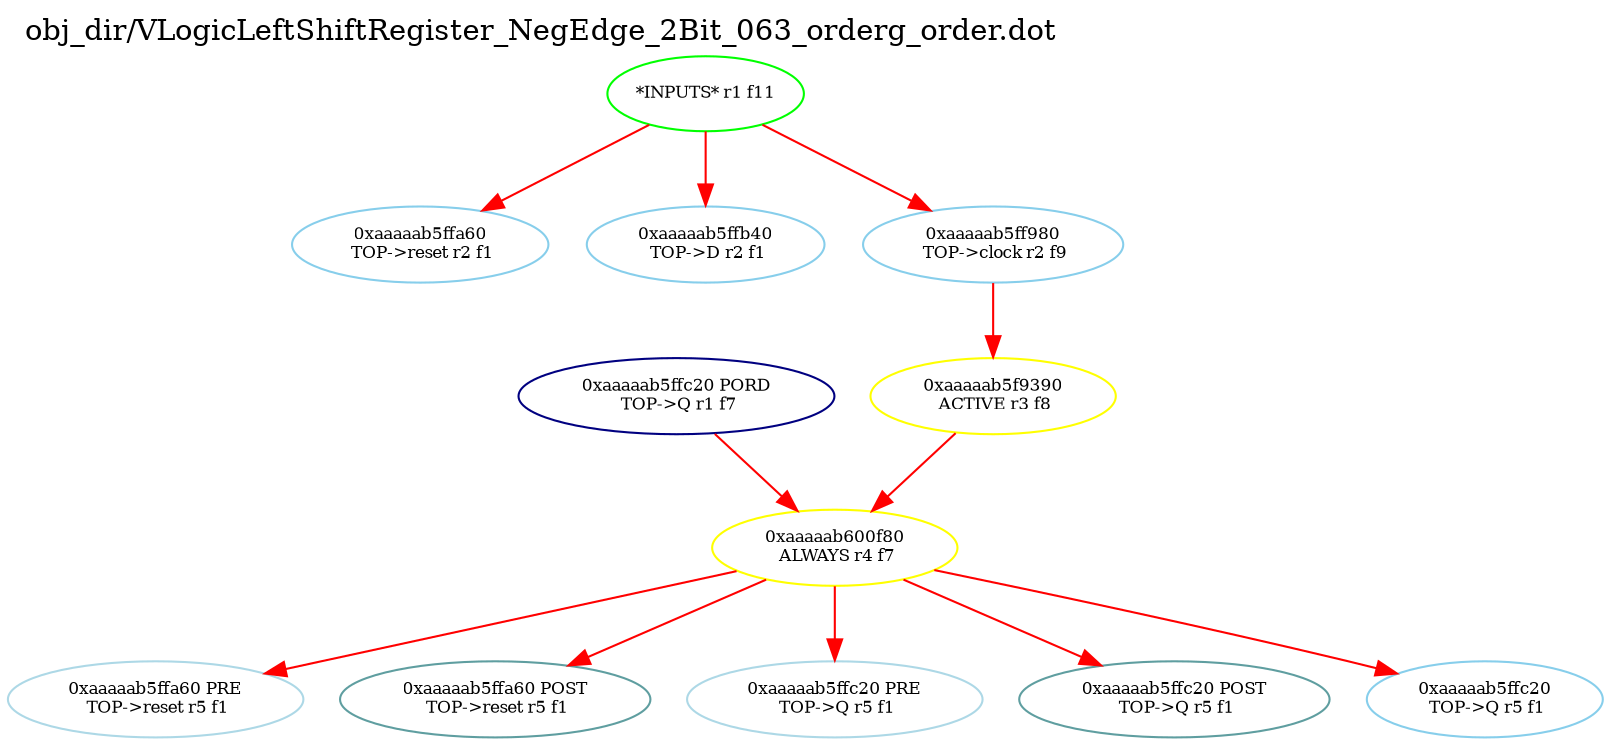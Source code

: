digraph v3graph {
	graph	[label="obj_dir/VLogicLeftShiftRegister_NegEdge_2Bit_063_orderg_order.dot",
		 labelloc=t, labeljust=l,
		 //size="7.5,10",
		 rankdir=TB];
	n0xaaaaab5ff7c0_0	[fontsize=8 label="0xaaaaab5ffc20 PORD\n TOP->Q r1 f7", color=NavyBlue];
	n1	[fontsize=8 label="*INPUTS* r1 f11", color=green];
	n0xaaaaab5ff7c0_2	[fontsize=8 label="0xaaaaab5ffa60\n TOP->reset r2 f1", color=skyblue];
	n0xaaaaab5ff7c0_3	[fontsize=8 label="0xaaaaab5ffb40\n TOP->D r2 f1", color=skyblue];
	n0xaaaaab5ff7c0_4	[fontsize=8 label="0xaaaaab5ff980\n TOP->clock r2 f9", color=skyblue];
	n0xaaaaab5ff7c0_5	[fontsize=8 label="0xaaaaab5f9390\n ACTIVE r3 f8", color=yellow];
	n0xaaaaab5ff7c0_6	[fontsize=8 label="0xaaaaab600f80\n ALWAYS r4 f7", color=yellow];
	n0xaaaaab5ff7c0_7	[fontsize=8 label="0xaaaaab5ffa60 PRE\n TOP->reset r5 f1", color=lightblue];
	n0xaaaaab5ff7c0_8	[fontsize=8 label="0xaaaaab5ffa60 POST\n TOP->reset r5 f1", color=CadetBlue];
	n0xaaaaab5ff7c0_9	[fontsize=8 label="0xaaaaab5ffc20 PRE\n TOP->Q r5 f1", color=lightblue];
	n0xaaaaab5ff7c0_10	[fontsize=8 label="0xaaaaab5ffc20 POST\n TOP->Q r5 f1", color=CadetBlue];
	n0xaaaaab5ff7c0_11	[fontsize=8 label="0xaaaaab5ffc20\n TOP->Q r5 f1", color=skyblue];
	n0xaaaaab5ff7c0_0 -> n0xaaaaab5ff7c0_6 [fontsize=8 label="" weight=32 color=red];
	n1 -> n0xaaaaab5ff7c0_2 [fontsize=8 label="" weight=1 color=red];
	n1 -> n0xaaaaab5ff7c0_3 [fontsize=8 label="" weight=1 color=red];
	n1 -> n0xaaaaab5ff7c0_4 [fontsize=8 label="" weight=1 color=red];
	n0xaaaaab5ff7c0_4 -> n0xaaaaab5ff7c0_5 [fontsize=8 label="" weight=8 color=red];
	n0xaaaaab5ff7c0_5 -> n0xaaaaab5ff7c0_6 [fontsize=8 label="" weight=32 color=red];
	n0xaaaaab5ff7c0_6 -> n0xaaaaab5ff7c0_7 [fontsize=8 label="" weight=32 color=red];
	n0xaaaaab5ff7c0_6 -> n0xaaaaab5ff7c0_8 [fontsize=8 label="" weight=2 color=red];
	n0xaaaaab5ff7c0_6 -> n0xaaaaab5ff7c0_9 [fontsize=8 label="" weight=32 color=red];
	n0xaaaaab5ff7c0_6 -> n0xaaaaab5ff7c0_10 [fontsize=8 label="" weight=2 color=red];
	n0xaaaaab5ff7c0_6 -> n0xaaaaab5ff7c0_11 [fontsize=8 label="" weight=32 color=red];
}

